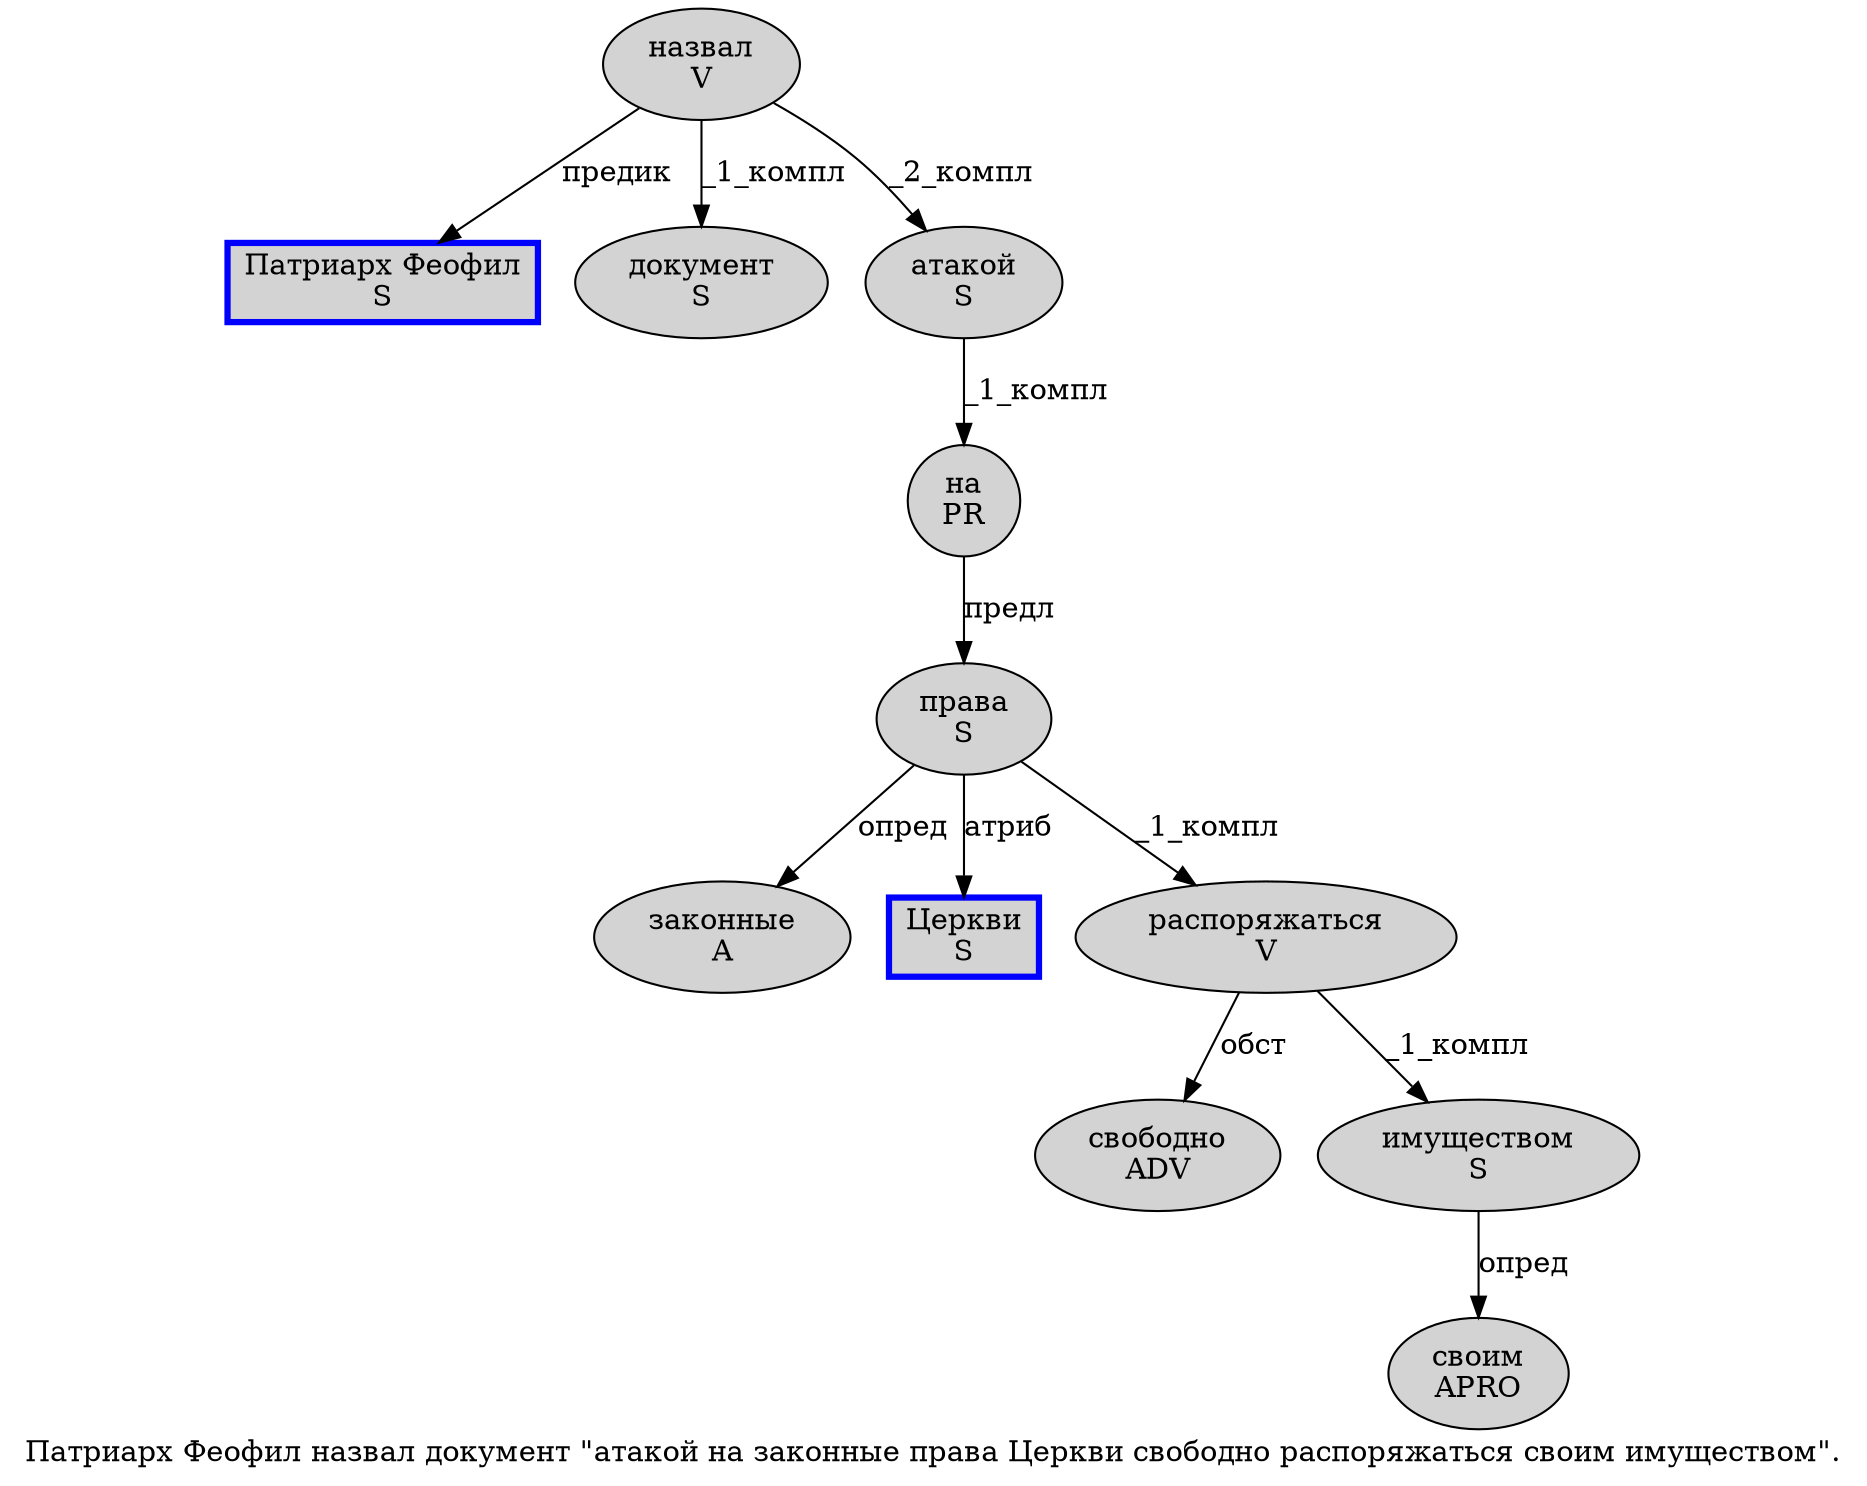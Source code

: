 digraph SENTENCE_229 {
	graph [label="Патриарх Феофил назвал документ \"атакой на законные права Церкви свободно распоряжаться своим имуществом\"."]
	node [style=filled]
		0 [label="Патриарх Феофил
S" color=blue fillcolor=lightgray penwidth=3 shape=box]
		1 [label="назвал
V" color="" fillcolor=lightgray penwidth=1 shape=ellipse]
		2 [label="документ
S" color="" fillcolor=lightgray penwidth=1 shape=ellipse]
		4 [label="атакой
S" color="" fillcolor=lightgray penwidth=1 shape=ellipse]
		5 [label="на
PR" color="" fillcolor=lightgray penwidth=1 shape=ellipse]
		6 [label="законные
A" color="" fillcolor=lightgray penwidth=1 shape=ellipse]
		7 [label="права
S" color="" fillcolor=lightgray penwidth=1 shape=ellipse]
		8 [label="Церкви
S" color=blue fillcolor=lightgray penwidth=3 shape=box]
		9 [label="свободно
ADV" color="" fillcolor=lightgray penwidth=1 shape=ellipse]
		10 [label="распоряжаться
V" color="" fillcolor=lightgray penwidth=1 shape=ellipse]
		11 [label="своим
APRO" color="" fillcolor=lightgray penwidth=1 shape=ellipse]
		12 [label="имуществом
S" color="" fillcolor=lightgray penwidth=1 shape=ellipse]
			4 -> 5 [label="_1_компл"]
			7 -> 6 [label="опред"]
			7 -> 8 [label="атриб"]
			7 -> 10 [label="_1_компл"]
			1 -> 0 [label="предик"]
			1 -> 2 [label="_1_компл"]
			1 -> 4 [label="_2_компл"]
			12 -> 11 [label="опред"]
			10 -> 9 [label="обст"]
			10 -> 12 [label="_1_компл"]
			5 -> 7 [label="предл"]
}